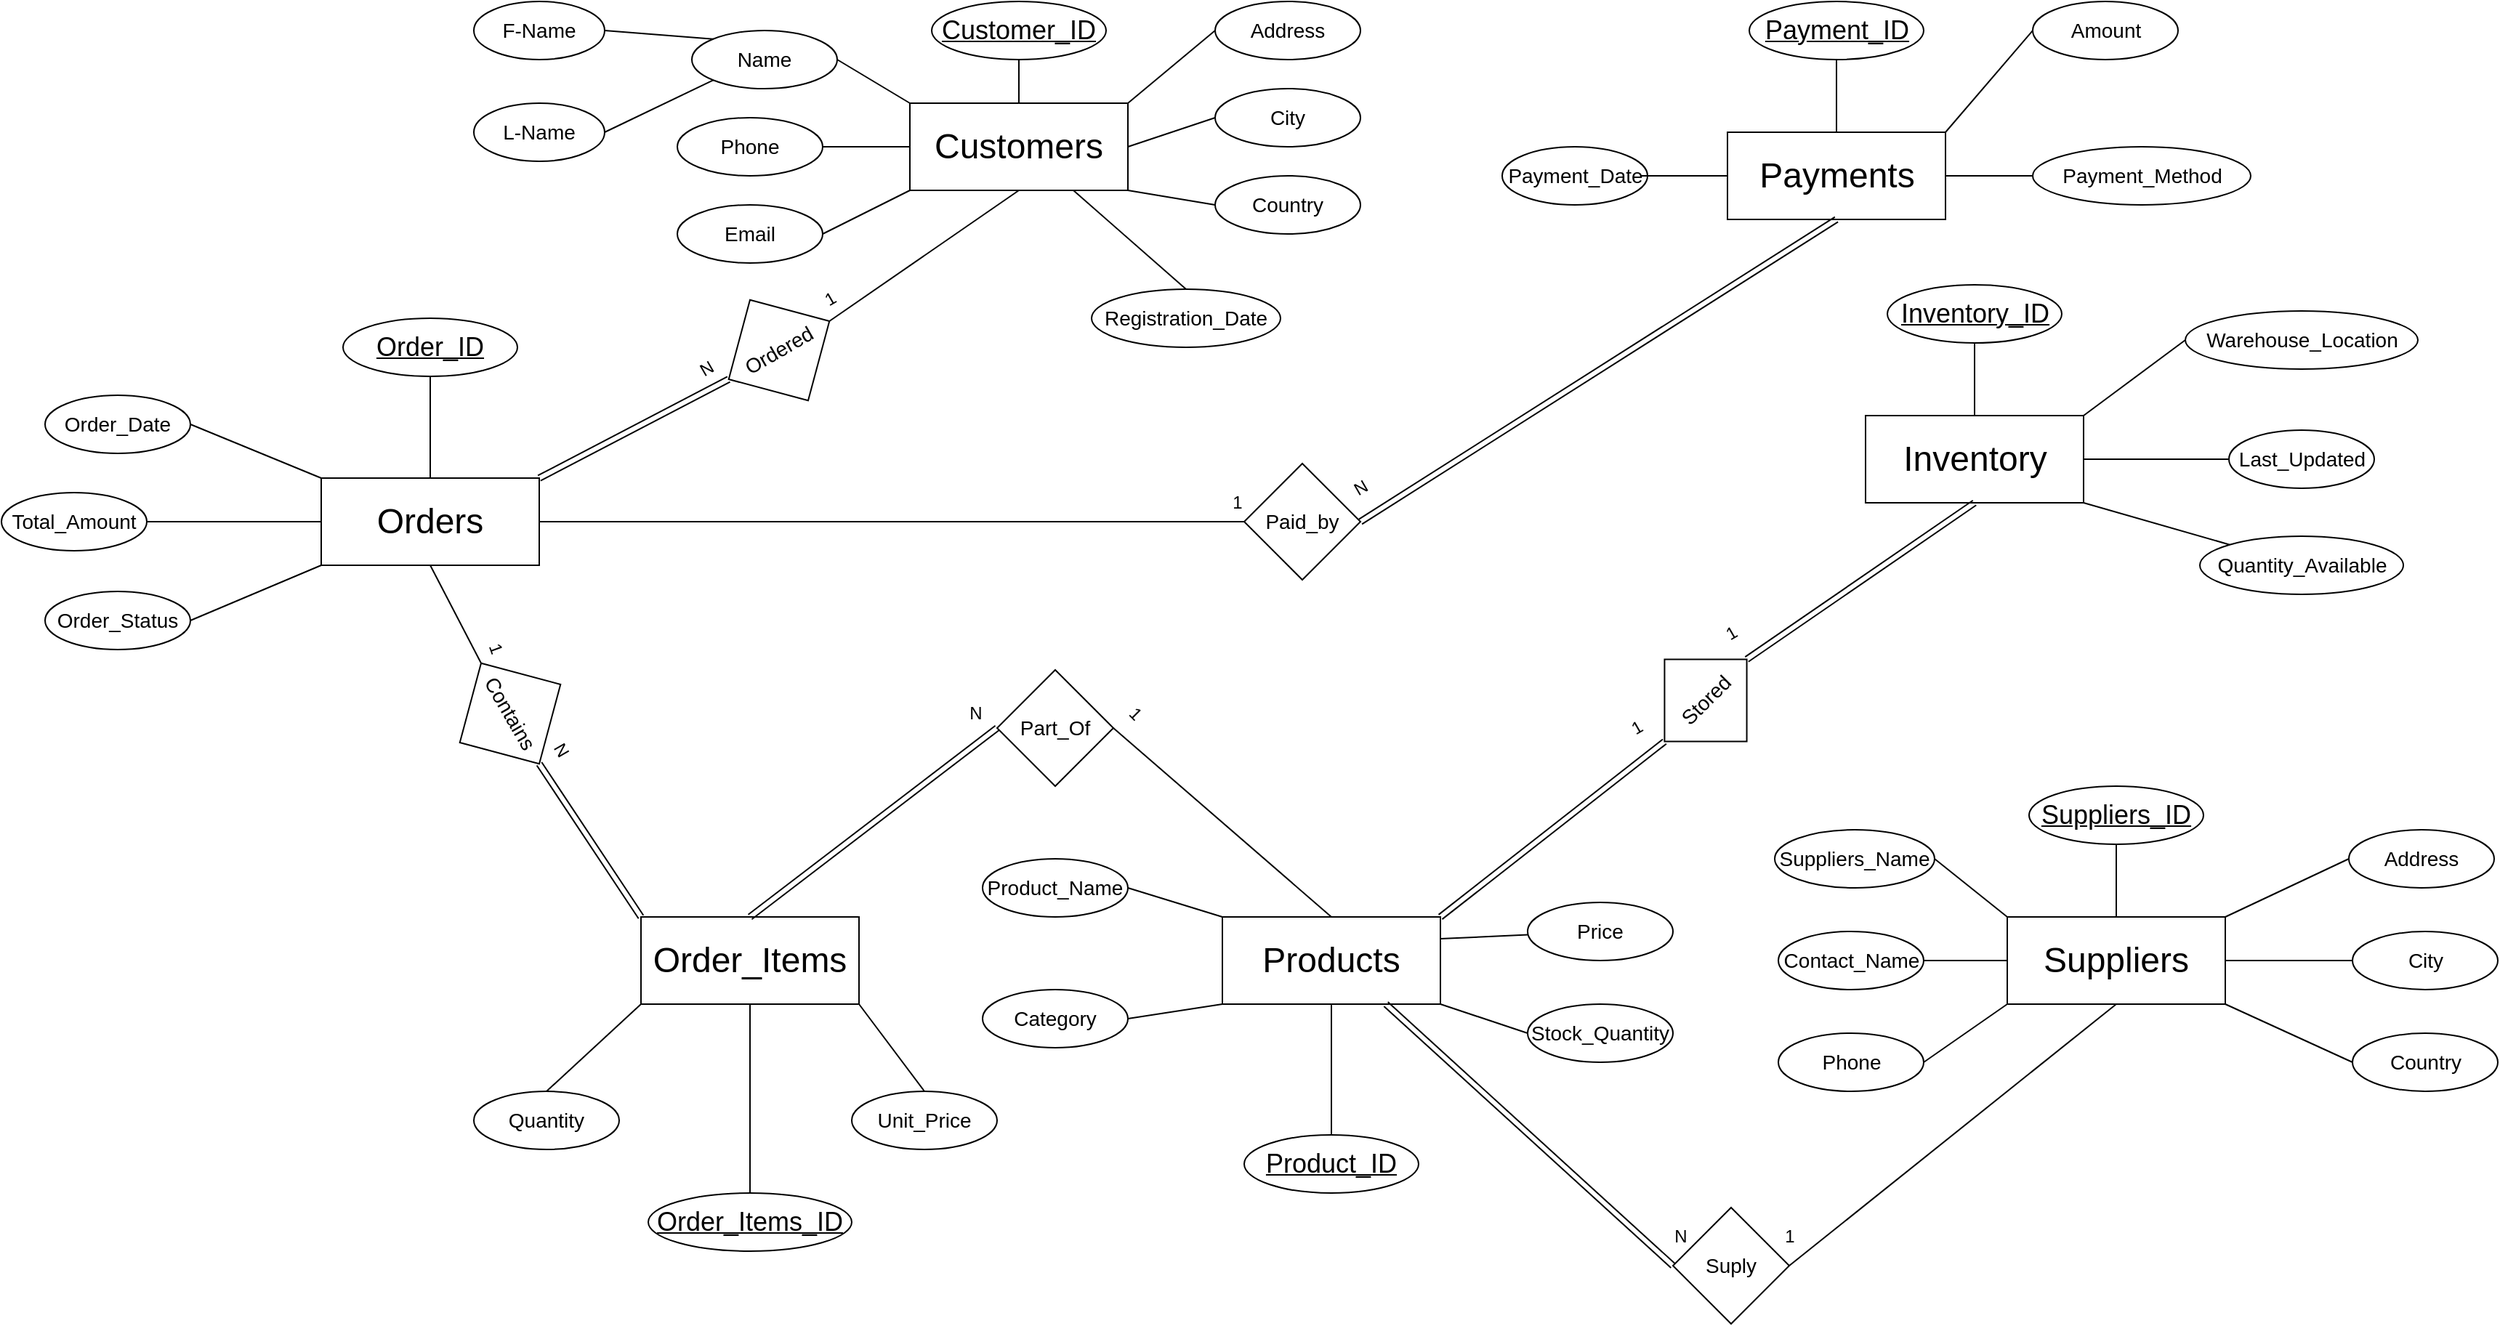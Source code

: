 <mxfile version="28.0.6">
  <diagram name="Page-1" id="j3OtGSIM8J5j5oHWWXC2">
    <mxGraphModel dx="2745" dy="1138" grid="1" gridSize="10" guides="1" tooltips="1" connect="1" arrows="1" fold="1" page="1" pageScale="1" pageWidth="850" pageHeight="1100" math="0" shadow="0">
      <root>
        <mxCell id="0" />
        <mxCell id="1" parent="0" />
        <mxCell id="fcP9if3WN0dxyeJruNeQ-1" value="&lt;font style=&quot;font-size: 24px;&quot;&gt;Customers&lt;/font&gt;" style="rounded=0;whiteSpace=wrap;html=1;" parent="1" vertex="1">
          <mxGeometry x="275" y="130" width="150" height="60" as="geometry" />
        </mxCell>
        <mxCell id="fcP9if3WN0dxyeJruNeQ-2" value="&lt;font style=&quot;font-size: 18px;&quot;&gt;&lt;u&gt;Customer_ID&lt;/u&gt;&lt;/font&gt;" style="ellipse;whiteSpace=wrap;html=1;" parent="1" vertex="1">
          <mxGeometry x="290" y="60" width="120" height="40" as="geometry" />
        </mxCell>
        <mxCell id="fcP9if3WN0dxyeJruNeQ-6" value="&lt;font style=&quot;font-size: 14px;&quot;&gt;Phone&lt;/font&gt;" style="ellipse;whiteSpace=wrap;html=1;" parent="1" vertex="1">
          <mxGeometry x="115" y="140" width="100" height="40" as="geometry" />
        </mxCell>
        <mxCell id="fcP9if3WN0dxyeJruNeQ-7" value="&lt;font style=&quot;font-size: 14px;&quot;&gt;L-Name&lt;/font&gt;" style="ellipse;whiteSpace=wrap;html=1;" parent="1" vertex="1">
          <mxGeometry x="-25" y="130" width="90" height="40" as="geometry" />
        </mxCell>
        <mxCell id="fcP9if3WN0dxyeJruNeQ-9" value="&lt;font style=&quot;font-size: 14px;&quot;&gt;F-Name&lt;/font&gt;" style="ellipse;whiteSpace=wrap;html=1;" parent="1" vertex="1">
          <mxGeometry x="-25" y="60" width="90" height="40" as="geometry" />
        </mxCell>
        <mxCell id="fcP9if3WN0dxyeJruNeQ-10" value="&lt;font style=&quot;font-size: 14px;&quot;&gt;Email&lt;/font&gt;" style="ellipse;whiteSpace=wrap;html=1;" parent="1" vertex="1">
          <mxGeometry x="115" y="200" width="100" height="40" as="geometry" />
        </mxCell>
        <mxCell id="fcP9if3WN0dxyeJruNeQ-11" value="&lt;font style=&quot;font-size: 14px;&quot;&gt;Name&lt;/font&gt;" style="ellipse;whiteSpace=wrap;html=1;" parent="1" vertex="1">
          <mxGeometry x="125" y="80" width="100" height="40" as="geometry" />
        </mxCell>
        <mxCell id="fcP9if3WN0dxyeJruNeQ-12" value="&lt;font style=&quot;font-size: 14px;&quot;&gt;City&lt;/font&gt;" style="ellipse;whiteSpace=wrap;html=1;" parent="1" vertex="1">
          <mxGeometry x="485" y="120" width="100" height="40" as="geometry" />
        </mxCell>
        <mxCell id="fcP9if3WN0dxyeJruNeQ-13" value="&lt;font style=&quot;font-size: 14px;&quot;&gt;Country&lt;/font&gt;" style="ellipse;whiteSpace=wrap;html=1;" parent="1" vertex="1">
          <mxGeometry x="485" y="180" width="100" height="40" as="geometry" />
        </mxCell>
        <mxCell id="fcP9if3WN0dxyeJruNeQ-14" value="&lt;font style=&quot;font-size: 14px;&quot;&gt;Address&lt;/font&gt;" style="ellipse;whiteSpace=wrap;html=1;" parent="1" vertex="1">
          <mxGeometry x="485" y="60" width="100" height="40" as="geometry" />
        </mxCell>
        <mxCell id="fcP9if3WN0dxyeJruNeQ-16" value="&lt;font style=&quot;font-size: 14px;&quot;&gt;Registration_Date&lt;/font&gt;" style="ellipse;whiteSpace=wrap;html=1;" parent="1" vertex="1">
          <mxGeometry x="400" y="258" width="130" height="40" as="geometry" />
        </mxCell>
        <mxCell id="fcP9if3WN0dxyeJruNeQ-28" value="&lt;font style=&quot;font-size: 24px;&quot;&gt;Orders&lt;/font&gt;" style="rounded=0;whiteSpace=wrap;html=1;" parent="1" vertex="1">
          <mxGeometry x="-130" y="388" width="150" height="60" as="geometry" />
        </mxCell>
        <mxCell id="fcP9if3WN0dxyeJruNeQ-29" value="&lt;font style=&quot;font-size: 18px;&quot;&gt;&lt;u&gt;Order_ID&lt;/u&gt;&lt;/font&gt;" style="ellipse;whiteSpace=wrap;html=1;" parent="1" vertex="1">
          <mxGeometry x="-115" y="278" width="120" height="40" as="geometry" />
        </mxCell>
        <mxCell id="fcP9if3WN0dxyeJruNeQ-30" value="&lt;font style=&quot;font-size: 14px;&quot;&gt;Total_Amount&lt;/font&gt;" style="ellipse;whiteSpace=wrap;html=1;" parent="1" vertex="1">
          <mxGeometry x="-350" y="398" width="100" height="40" as="geometry" />
        </mxCell>
        <mxCell id="fcP9if3WN0dxyeJruNeQ-31" value="&lt;font style=&quot;font-size: 14px;&quot;&gt;Order_Status&lt;/font&gt;" style="ellipse;whiteSpace=wrap;html=1;" parent="1" vertex="1">
          <mxGeometry x="-320" y="466" width="100" height="40" as="geometry" />
        </mxCell>
        <mxCell id="fcP9if3WN0dxyeJruNeQ-32" value="&lt;font style=&quot;font-size: 14px;&quot;&gt;Order_Date&lt;/font&gt;" style="ellipse;whiteSpace=wrap;html=1;" parent="1" vertex="1">
          <mxGeometry x="-320" y="331" width="100" height="40" as="geometry" />
        </mxCell>
        <mxCell id="fcP9if3WN0dxyeJruNeQ-38" value="&lt;font style=&quot;font-size: 24px;&quot;&gt;Order_Items&lt;/font&gt;" style="rounded=0;whiteSpace=wrap;html=1;" parent="1" vertex="1">
          <mxGeometry x="90" y="690" width="150" height="60" as="geometry" />
        </mxCell>
        <mxCell id="fcP9if3WN0dxyeJruNeQ-39" value="&lt;font style=&quot;font-size: 18px;&quot;&gt;&lt;u&gt;Order_Items_ID&lt;/u&gt;&lt;/font&gt;" style="ellipse;whiteSpace=wrap;html=1;" parent="1" vertex="1">
          <mxGeometry x="95" y="880" width="140" height="40" as="geometry" />
        </mxCell>
        <mxCell id="fcP9if3WN0dxyeJruNeQ-40" value="&lt;font style=&quot;font-size: 14px;&quot;&gt;Quantity&lt;/font&gt;" style="ellipse;whiteSpace=wrap;html=1;" parent="1" vertex="1">
          <mxGeometry x="-25" y="810" width="100" height="40" as="geometry" />
        </mxCell>
        <mxCell id="fcP9if3WN0dxyeJruNeQ-41" value="&lt;font style=&quot;font-size: 14px;&quot;&gt;Unit_Price&lt;/font&gt;" style="ellipse;whiteSpace=wrap;html=1;" parent="1" vertex="1">
          <mxGeometry x="235" y="810" width="100" height="40" as="geometry" />
        </mxCell>
        <mxCell id="fcP9if3WN0dxyeJruNeQ-48" value="&lt;font style=&quot;font-size: 24px;&quot;&gt;Products&lt;/font&gt;" style="rounded=0;whiteSpace=wrap;html=1;" parent="1" vertex="1">
          <mxGeometry x="490" y="690" width="150" height="60" as="geometry" />
        </mxCell>
        <mxCell id="fcP9if3WN0dxyeJruNeQ-49" value="&lt;font style=&quot;font-size: 18px;&quot;&gt;&lt;u&gt;Product_ID&lt;/u&gt;&lt;/font&gt;" style="ellipse;whiteSpace=wrap;html=1;" parent="1" vertex="1">
          <mxGeometry x="505" y="840" width="120" height="40" as="geometry" />
        </mxCell>
        <mxCell id="fcP9if3WN0dxyeJruNeQ-50" value="&lt;font style=&quot;font-size: 14px;&quot;&gt;Stock_Quantity&lt;/font&gt;" style="ellipse;whiteSpace=wrap;html=1;" parent="1" vertex="1">
          <mxGeometry x="700" y="750" width="100" height="40" as="geometry" />
        </mxCell>
        <mxCell id="fcP9if3WN0dxyeJruNeQ-51" value="&lt;font style=&quot;font-size: 14px;&quot;&gt;Category&lt;/font&gt;" style="ellipse;whiteSpace=wrap;html=1;" parent="1" vertex="1">
          <mxGeometry x="325" y="740" width="100" height="40" as="geometry" />
        </mxCell>
        <mxCell id="fcP9if3WN0dxyeJruNeQ-52" value="&lt;font style=&quot;font-size: 14px;&quot;&gt;Product_Name&lt;/font&gt;" style="ellipse;whiteSpace=wrap;html=1;" parent="1" vertex="1">
          <mxGeometry x="325" y="650" width="100" height="40" as="geometry" />
        </mxCell>
        <mxCell id="fcP9if3WN0dxyeJruNeQ-53" value="&lt;font style=&quot;font-size: 14px;&quot;&gt;Price&lt;/font&gt;" style="ellipse;whiteSpace=wrap;html=1;" parent="1" vertex="1">
          <mxGeometry x="700" y="680" width="100" height="40" as="geometry" />
        </mxCell>
        <mxCell id="fcP9if3WN0dxyeJruNeQ-59" value="&lt;span style=&quot;font-size: 24px;&quot;&gt;Suppliers&lt;/span&gt;" style="rounded=0;whiteSpace=wrap;html=1;" parent="1" vertex="1">
          <mxGeometry x="1030" y="690" width="150" height="60" as="geometry" />
        </mxCell>
        <mxCell id="fcP9if3WN0dxyeJruNeQ-60" value="&lt;font style=&quot;font-size: 18px;&quot;&gt;&lt;u&gt;Suppliers_ID&lt;/u&gt;&lt;/font&gt;" style="ellipse;whiteSpace=wrap;html=1;" parent="1" vertex="1">
          <mxGeometry x="1045" y="600" width="120" height="40" as="geometry" />
        </mxCell>
        <mxCell id="fcP9if3WN0dxyeJruNeQ-61" value="&lt;font style=&quot;font-size: 14px;&quot;&gt;Suppliers_Name&lt;/font&gt;" style="ellipse;whiteSpace=wrap;html=1;" parent="1" vertex="1">
          <mxGeometry x="870" y="630" width="110" height="40" as="geometry" />
        </mxCell>
        <mxCell id="fcP9if3WN0dxyeJruNeQ-62" value="&lt;font style=&quot;font-size: 14px;&quot;&gt;Contact_Name&lt;/font&gt;" style="ellipse;whiteSpace=wrap;html=1;" parent="1" vertex="1">
          <mxGeometry x="872.5" y="700" width="100" height="40" as="geometry" />
        </mxCell>
        <mxCell id="fcP9if3WN0dxyeJruNeQ-65" value="&lt;font style=&quot;font-size: 14px;&quot;&gt;Address&lt;/font&gt;" style="ellipse;whiteSpace=wrap;html=1;" parent="1" vertex="1">
          <mxGeometry x="1265" y="630" width="100" height="40" as="geometry" />
        </mxCell>
        <mxCell id="fcP9if3WN0dxyeJruNeQ-66" value="&lt;font style=&quot;font-size: 14px;&quot;&gt;City&lt;/font&gt;" style="ellipse;whiteSpace=wrap;html=1;" parent="1" vertex="1">
          <mxGeometry x="1267.5" y="700" width="100" height="40" as="geometry" />
        </mxCell>
        <mxCell id="fcP9if3WN0dxyeJruNeQ-67" value="&lt;font style=&quot;font-size: 14px;&quot;&gt;Country&lt;/font&gt;" style="ellipse;whiteSpace=wrap;html=1;" parent="1" vertex="1">
          <mxGeometry x="1267.5" y="770" width="100" height="40" as="geometry" />
        </mxCell>
        <mxCell id="fcP9if3WN0dxyeJruNeQ-73" value="&lt;font style=&quot;font-size: 14px;&quot;&gt;Phone&lt;/font&gt;" style="ellipse;whiteSpace=wrap;html=1;" parent="1" vertex="1">
          <mxGeometry x="872.5" y="770" width="100" height="40" as="geometry" />
        </mxCell>
        <mxCell id="fcP9if3WN0dxyeJruNeQ-82" value="&lt;span style=&quot;font-size: 24px;&quot;&gt;Payments&lt;/span&gt;" style="rounded=0;whiteSpace=wrap;html=1;" parent="1" vertex="1">
          <mxGeometry x="837.5" y="150" width="150" height="60" as="geometry" />
        </mxCell>
        <mxCell id="fcP9if3WN0dxyeJruNeQ-83" value="&lt;span style=&quot;font-size: 24px;&quot;&gt;Inventory&lt;/span&gt;" style="rounded=0;whiteSpace=wrap;html=1;" parent="1" vertex="1">
          <mxGeometry x="932.5" y="345" width="150" height="60" as="geometry" />
        </mxCell>
        <mxCell id="fcP9if3WN0dxyeJruNeQ-96" value="&lt;font style=&quot;font-size: 18px;&quot;&gt;&lt;u&gt;Inventory_ID&lt;/u&gt;&lt;/font&gt;" style="ellipse;whiteSpace=wrap;html=1;" parent="1" vertex="1">
          <mxGeometry x="947.5" y="255" width="120" height="40" as="geometry" />
        </mxCell>
        <mxCell id="fcP9if3WN0dxyeJruNeQ-97" value="&lt;font style=&quot;font-size: 18px;&quot;&gt;&lt;u&gt;Payment_ID&lt;/u&gt;&lt;/font&gt;" style="ellipse;whiteSpace=wrap;html=1;" parent="1" vertex="1">
          <mxGeometry x="852.5" y="60" width="120" height="40" as="geometry" />
        </mxCell>
        <mxCell id="fcP9if3WN0dxyeJruNeQ-98" value="&lt;span style=&quot;font-size: 14px;&quot;&gt;Warehouse_Location&lt;/span&gt;" style="ellipse;whiteSpace=wrap;html=1;" parent="1" vertex="1">
          <mxGeometry x="1152.5" y="273" width="160" height="40" as="geometry" />
        </mxCell>
        <mxCell id="fcP9if3WN0dxyeJruNeQ-99" value="&lt;font style=&quot;font-size: 14px;&quot;&gt;Quantity_Available&lt;/font&gt;" style="ellipse;whiteSpace=wrap;html=1;" parent="1" vertex="1">
          <mxGeometry x="1162.5" y="428" width="140" height="40" as="geometry" />
        </mxCell>
        <mxCell id="fcP9if3WN0dxyeJruNeQ-100" value="&lt;font style=&quot;font-size: 14px;&quot;&gt;Last_Updated&lt;/font&gt;" style="ellipse;whiteSpace=wrap;html=1;" parent="1" vertex="1">
          <mxGeometry x="1182.5" y="355" width="100" height="40" as="geometry" />
        </mxCell>
        <mxCell id="fcP9if3WN0dxyeJruNeQ-106" value="&lt;font style=&quot;font-size: 14px;&quot;&gt;Payment_Method&lt;/font&gt;" style="ellipse;whiteSpace=wrap;html=1;" parent="1" vertex="1">
          <mxGeometry x="1047.5" y="160" width="150" height="40" as="geometry" />
        </mxCell>
        <mxCell id="fcP9if3WN0dxyeJruNeQ-107" value="&lt;font style=&quot;font-size: 14px;&quot;&gt;Amount&lt;/font&gt;" style="ellipse;whiteSpace=wrap;html=1;" parent="1" vertex="1">
          <mxGeometry x="1047.5" y="60" width="100" height="40" as="geometry" />
        </mxCell>
        <mxCell id="fcP9if3WN0dxyeJruNeQ-108" value="&lt;font style=&quot;font-size: 14px;&quot;&gt;Payment_Date&lt;/font&gt;" style="ellipse;whiteSpace=wrap;html=1;" parent="1" vertex="1">
          <mxGeometry x="682.5" y="160" width="100" height="40" as="geometry" />
        </mxCell>
        <mxCell id="fcP9if3WN0dxyeJruNeQ-122" value="&lt;font style=&quot;font-size: 14px;&quot;&gt;Ordered&lt;/font&gt;" style="rhombus;whiteSpace=wrap;html=1;rotation=-30;" parent="1" vertex="1">
          <mxGeometry x="145" y="260" width="80" height="80" as="geometry" />
        </mxCell>
        <mxCell id="fcP9if3WN0dxyeJruNeQ-129" value="1" style="text;html=1;align=center;verticalAlign=middle;resizable=0;points=[];autosize=1;strokeColor=none;fillColor=none;rotation=-30;" parent="1" vertex="1">
          <mxGeometry x="205" y="250" width="30" height="30" as="geometry" />
        </mxCell>
        <mxCell id="fcP9if3WN0dxyeJruNeQ-130" value="N" style="text;html=1;align=center;verticalAlign=middle;resizable=0;points=[];autosize=1;strokeColor=none;fillColor=none;rotation=-30;" parent="1" vertex="1">
          <mxGeometry x="120" y="298" width="30" height="30" as="geometry" />
        </mxCell>
        <mxCell id="fcP9if3WN0dxyeJruNeQ-131" value="&lt;font style=&quot;font-size: 14px;&quot;&gt;Paid_by&lt;/font&gt;" style="rhombus;whiteSpace=wrap;html=1;" parent="1" vertex="1">
          <mxGeometry x="505" y="378" width="80" height="80" as="geometry" />
        </mxCell>
        <mxCell id="fcP9if3WN0dxyeJruNeQ-142" value="&lt;font style=&quot;font-size: 14px;&quot;&gt;Contains&lt;/font&gt;" style="rhombus;whiteSpace=wrap;html=1;rotation=60;" parent="1" vertex="1">
          <mxGeometry x="-40" y="510" width="80" height="80" as="geometry" />
        </mxCell>
        <mxCell id="fcP9if3WN0dxyeJruNeQ-146" value="N" style="text;html=1;align=center;verticalAlign=middle;resizable=0;points=[];autosize=1;strokeColor=none;fillColor=none;rotation=60;" parent="1" vertex="1">
          <mxGeometry x="20" y="560" width="30" height="30" as="geometry" />
        </mxCell>
        <mxCell id="fcP9if3WN0dxyeJruNeQ-148" value="1" style="text;html=1;align=center;verticalAlign=middle;resizable=0;points=[];autosize=1;strokeColor=none;fillColor=none;rotation=70;" parent="1" vertex="1">
          <mxGeometry x="-25" y="490" width="30" height="30" as="geometry" />
        </mxCell>
        <mxCell id="fcP9if3WN0dxyeJruNeQ-149" value="&lt;font style=&quot;font-size: 14px;&quot;&gt;Part_Of&lt;/font&gt;" style="rhombus;whiteSpace=wrap;html=1;" parent="1" vertex="1">
          <mxGeometry x="335" y="520" width="80" height="80" as="geometry" />
        </mxCell>
        <mxCell id="fcP9if3WN0dxyeJruNeQ-174" value="" style="endArrow=none;html=1;rounded=0;curved=1;exitX=0.5;exitY=0;exitDx=0;exitDy=0;entryX=0;entryY=1;entryDx=0;entryDy=0;" parent="1" source="fcP9if3WN0dxyeJruNeQ-40" edge="1" target="fcP9if3WN0dxyeJruNeQ-38">
          <mxGeometry width="50" height="50" relative="1" as="geometry">
            <mxPoint x="80" y="800" as="sourcePoint" />
            <mxPoint x="130" y="750" as="targetPoint" />
          </mxGeometry>
        </mxCell>
        <mxCell id="fcP9if3WN0dxyeJruNeQ-175" value="" style="endArrow=none;html=1;rounded=0;curved=1;exitX=0.5;exitY=0;exitDx=0;exitDy=0;entryX=1;entryY=1;entryDx=0;entryDy=0;" parent="1" source="fcP9if3WN0dxyeJruNeQ-41" target="fcP9if3WN0dxyeJruNeQ-38" edge="1">
          <mxGeometry width="50" height="50" relative="1" as="geometry">
            <mxPoint x="230" y="810" as="sourcePoint" />
            <mxPoint x="240" y="770" as="targetPoint" />
          </mxGeometry>
        </mxCell>
        <mxCell id="fcP9if3WN0dxyeJruNeQ-179" value="" style="shape=link;html=1;rounded=0;curved=1;entryX=0;entryY=0;entryDx=0;entryDy=0;exitX=1;exitY=0.5;exitDx=0;exitDy=0;" parent="1" source="fcP9if3WN0dxyeJruNeQ-142" target="fcP9if3WN0dxyeJruNeQ-38" edge="1">
          <mxGeometry width="100" relative="1" as="geometry">
            <mxPoint x="-150" y="740" as="sourcePoint" />
            <mxPoint x="-50" y="740" as="targetPoint" />
          </mxGeometry>
        </mxCell>
        <mxCell id="fcP9if3WN0dxyeJruNeQ-180" value="" style="endArrow=none;html=1;rounded=0;curved=1;entryX=0.5;entryY=1;entryDx=0;entryDy=0;exitX=0;exitY=0.5;exitDx=0;exitDy=0;" parent="1" target="fcP9if3WN0dxyeJruNeQ-28" edge="1" source="fcP9if3WN0dxyeJruNeQ-142">
          <mxGeometry width="50" height="50" relative="1" as="geometry">
            <mxPoint x="-190" y="700" as="sourcePoint" />
            <mxPoint x="-140" y="650" as="targetPoint" />
          </mxGeometry>
        </mxCell>
        <mxCell id="fcP9if3WN0dxyeJruNeQ-184" value="" style="endArrow=none;html=1;rounded=0;curved=1;entryX=0.5;entryY=0;entryDx=0;entryDy=0;exitX=0.5;exitY=1;exitDx=0;exitDy=0;" parent="1" source="fcP9if3WN0dxyeJruNeQ-38" edge="1" target="fcP9if3WN0dxyeJruNeQ-39">
          <mxGeometry width="50" height="50" relative="1" as="geometry">
            <mxPoint x="170" y="750" as="sourcePoint" />
            <mxPoint x="170" y="640" as="targetPoint" />
          </mxGeometry>
        </mxCell>
        <mxCell id="fcP9if3WN0dxyeJruNeQ-185" value="" style="endArrow=none;html=1;rounded=0;curved=1;entryX=1;entryY=0.25;entryDx=0;entryDy=0;" parent="1" source="fcP9if3WN0dxyeJruNeQ-53" target="fcP9if3WN0dxyeJruNeQ-48" edge="1">
          <mxGeometry width="50" height="50" relative="1" as="geometry">
            <mxPoint x="629.289" y="750" as="sourcePoint" />
            <mxPoint x="660" y="700" as="targetPoint" />
          </mxGeometry>
        </mxCell>
        <mxCell id="fcP9if3WN0dxyeJruNeQ-186" value="" style="endArrow=none;html=1;rounded=0;curved=1;exitX=1;exitY=0.5;exitDx=0;exitDy=0;entryX=0;entryY=1;entryDx=0;entryDy=0;" parent="1" source="fcP9if3WN0dxyeJruNeQ-51" edge="1" target="fcP9if3WN0dxyeJruNeQ-48">
          <mxGeometry width="50" height="50" relative="1" as="geometry">
            <mxPoint x="440" y="790" as="sourcePoint" />
            <mxPoint x="490" y="740" as="targetPoint" />
          </mxGeometry>
        </mxCell>
        <mxCell id="fcP9if3WN0dxyeJruNeQ-187" value="" style="endArrow=none;html=1;rounded=0;curved=1;exitX=1;exitY=0.5;exitDx=0;exitDy=0;entryX=0;entryY=0;entryDx=0;entryDy=0;" parent="1" source="fcP9if3WN0dxyeJruNeQ-52" edge="1" target="fcP9if3WN0dxyeJruNeQ-48">
          <mxGeometry width="50" height="50" relative="1" as="geometry">
            <mxPoint x="440" y="750" as="sourcePoint" />
            <mxPoint x="490" y="700" as="targetPoint" />
          </mxGeometry>
        </mxCell>
        <mxCell id="fcP9if3WN0dxyeJruNeQ-188" value="" style="endArrow=none;html=1;rounded=0;curved=1;exitX=1;exitY=1;exitDx=0;exitDy=0;" parent="1" source="fcP9if3WN0dxyeJruNeQ-48" edge="1">
          <mxGeometry width="50" height="50" relative="1" as="geometry">
            <mxPoint x="650" y="820" as="sourcePoint" />
            <mxPoint x="700" y="770" as="targetPoint" />
          </mxGeometry>
        </mxCell>
        <mxCell id="fcP9if3WN0dxyeJruNeQ-189" value="" style="endArrow=none;html=1;rounded=0;curved=1;entryX=0.5;entryY=0;entryDx=0;entryDy=0;exitX=0.5;exitY=1;exitDx=0;exitDy=0;" parent="1" source="fcP9if3WN0dxyeJruNeQ-48" target="fcP9if3WN0dxyeJruNeQ-49" edge="1">
          <mxGeometry width="50" height="50" relative="1" as="geometry">
            <mxPoint x="570" y="760" as="sourcePoint" />
            <mxPoint x="565" y="660" as="targetPoint" />
          </mxGeometry>
        </mxCell>
        <mxCell id="fcP9if3WN0dxyeJruNeQ-193" value="" style="endArrow=none;html=1;rounded=0;curved=1;exitX=0.5;exitY=0;exitDx=0;exitDy=0;entryX=0.5;entryY=1;entryDx=0;entryDy=0;" parent="1" source="fcP9if3WN0dxyeJruNeQ-28" edge="1" target="fcP9if3WN0dxyeJruNeQ-29">
          <mxGeometry width="50" height="50" relative="1" as="geometry">
            <mxPoint x="-100" y="368" as="sourcePoint" />
            <mxPoint x="-50" y="318" as="targetPoint" />
          </mxGeometry>
        </mxCell>
        <mxCell id="fcP9if3WN0dxyeJruNeQ-194" value="" style="endArrow=none;html=1;rounded=0;curved=1;exitX=1;exitY=0.5;exitDx=0;exitDy=0;entryX=0;entryY=0.5;entryDx=0;entryDy=0;" parent="1" source="fcP9if3WN0dxyeJruNeQ-30" edge="1" target="fcP9if3WN0dxyeJruNeQ-28">
          <mxGeometry width="50" height="50" relative="1" as="geometry">
            <mxPoint x="-70" y="498" as="sourcePoint" />
            <mxPoint x="-40" y="478" as="targetPoint" />
          </mxGeometry>
        </mxCell>
        <mxCell id="fcP9if3WN0dxyeJruNeQ-195" value="" style="shape=link;html=1;rounded=0;curved=1;exitX=1;exitY=0;exitDx=0;exitDy=0;entryX=0;entryY=0.5;entryDx=0;entryDy=0;" parent="1" source="fcP9if3WN0dxyeJruNeQ-28" target="fcP9if3WN0dxyeJruNeQ-122" edge="1">
          <mxGeometry width="100" relative="1" as="geometry">
            <mxPoint x="-10" y="390" as="sourcePoint" />
            <mxPoint x="94" y="330" as="targetPoint" />
          </mxGeometry>
        </mxCell>
        <mxCell id="fcP9if3WN0dxyeJruNeQ-196" value="" style="endArrow=none;html=1;rounded=0;curved=1;entryX=0.5;entryY=1;entryDx=0;entryDy=0;exitX=1;exitY=0.5;exitDx=0;exitDy=0;" parent="1" target="fcP9if3WN0dxyeJruNeQ-1" edge="1" source="fcP9if3WN0dxyeJruNeQ-122">
          <mxGeometry width="50" height="50" relative="1" as="geometry">
            <mxPoint x="230" y="380" as="sourcePoint" />
            <mxPoint x="410" y="200" as="targetPoint" />
          </mxGeometry>
        </mxCell>
        <mxCell id="fcP9if3WN0dxyeJruNeQ-197" value="" style="endArrow=none;html=1;rounded=0;curved=1;exitX=1;exitY=0.5;exitDx=0;exitDy=0;entryX=0;entryY=1;entryDx=0;entryDy=0;" parent="1" source="fcP9if3WN0dxyeJruNeQ-10" edge="1" target="fcP9if3WN0dxyeJruNeQ-1">
          <mxGeometry width="50" height="50" relative="1" as="geometry">
            <mxPoint x="235" y="210" as="sourcePoint" />
            <mxPoint x="275" y="190" as="targetPoint" />
          </mxGeometry>
        </mxCell>
        <mxCell id="fcP9if3WN0dxyeJruNeQ-198" value="" style="endArrow=none;html=1;rounded=0;curved=1;exitX=1;exitY=0.5;exitDx=0;exitDy=0;" parent="1" source="fcP9if3WN0dxyeJruNeQ-6" edge="1">
          <mxGeometry width="50" height="50" relative="1" as="geometry">
            <mxPoint x="225" y="210" as="sourcePoint" />
            <mxPoint x="275" y="160" as="targetPoint" />
          </mxGeometry>
        </mxCell>
        <mxCell id="fcP9if3WN0dxyeJruNeQ-199" value="" style="endArrow=none;html=1;rounded=0;curved=1;exitX=1;exitY=0.5;exitDx=0;exitDy=0;entryX=0;entryY=0;entryDx=0;entryDy=0;" parent="1" source="fcP9if3WN0dxyeJruNeQ-11" edge="1" target="fcP9if3WN0dxyeJruNeQ-1">
          <mxGeometry width="50" height="50" relative="1" as="geometry">
            <mxPoint x="225" y="190" as="sourcePoint" />
            <mxPoint x="275" y="140" as="targetPoint" />
          </mxGeometry>
        </mxCell>
        <mxCell id="fcP9if3WN0dxyeJruNeQ-200" value="" style="endArrow=none;html=1;rounded=0;curved=1;exitX=1;exitY=0.5;exitDx=0;exitDy=0;entryX=0;entryY=1;entryDx=0;entryDy=0;" parent="1" source="fcP9if3WN0dxyeJruNeQ-7" edge="1" target="fcP9if3WN0dxyeJruNeQ-11">
          <mxGeometry width="50" height="50" relative="1" as="geometry">
            <mxPoint x="75" y="170" as="sourcePoint" />
            <mxPoint x="125" y="120" as="targetPoint" />
          </mxGeometry>
        </mxCell>
        <mxCell id="fcP9if3WN0dxyeJruNeQ-201" value="" style="endArrow=none;html=1;rounded=0;curved=1;exitX=1;exitY=0.5;exitDx=0;exitDy=0;entryX=0;entryY=0;entryDx=0;entryDy=0;" parent="1" source="fcP9if3WN0dxyeJruNeQ-9" edge="1" target="fcP9if3WN0dxyeJruNeQ-11">
          <mxGeometry width="50" height="50" relative="1" as="geometry">
            <mxPoint x="75" y="160" as="sourcePoint" />
            <mxPoint x="125" y="110" as="targetPoint" />
          </mxGeometry>
        </mxCell>
        <mxCell id="fcP9if3WN0dxyeJruNeQ-203" value="" style="endArrow=none;html=1;rounded=0;curved=1;exitX=0.5;exitY=0;exitDx=0;exitDy=0;entryX=0.5;entryY=1;entryDx=0;entryDy=0;" parent="1" source="fcP9if3WN0dxyeJruNeQ-1" target="fcP9if3WN0dxyeJruNeQ-2" edge="1">
          <mxGeometry width="50" height="50" relative="1" as="geometry">
            <mxPoint x="315" y="150" as="sourcePoint" />
            <mxPoint x="365" y="100" as="targetPoint" />
          </mxGeometry>
        </mxCell>
        <mxCell id="fcP9if3WN0dxyeJruNeQ-204" value="" style="endArrow=none;html=1;rounded=0;curved=1;exitX=1;exitY=0;exitDx=0;exitDy=0;entryX=0;entryY=0.5;entryDx=0;entryDy=0;" parent="1" source="fcP9if3WN0dxyeJruNeQ-1" edge="1" target="fcP9if3WN0dxyeJruNeQ-14">
          <mxGeometry width="50" height="50" relative="1" as="geometry">
            <mxPoint x="425" y="160" as="sourcePoint" />
            <mxPoint x="475" y="110" as="targetPoint" />
          </mxGeometry>
        </mxCell>
        <mxCell id="fcP9if3WN0dxyeJruNeQ-205" value="" style="endArrow=none;html=1;rounded=0;curved=1;exitX=1;exitY=0.5;exitDx=0;exitDy=0;entryX=0;entryY=0.5;entryDx=0;entryDy=0;" parent="1" source="fcP9if3WN0dxyeJruNeQ-1" edge="1" target="fcP9if3WN0dxyeJruNeQ-12">
          <mxGeometry width="50" height="50" relative="1" as="geometry">
            <mxPoint x="435" y="220" as="sourcePoint" />
            <mxPoint x="485" y="170" as="targetPoint" />
          </mxGeometry>
        </mxCell>
        <mxCell id="fcP9if3WN0dxyeJruNeQ-206" value="" style="endArrow=none;html=1;rounded=0;curved=1;exitX=1;exitY=1;exitDx=0;exitDy=0;entryX=0;entryY=0.5;entryDx=0;entryDy=0;" parent="1" source="fcP9if3WN0dxyeJruNeQ-1" edge="1" target="fcP9if3WN0dxyeJruNeQ-13">
          <mxGeometry width="50" height="50" relative="1" as="geometry">
            <mxPoint x="445" y="280" as="sourcePoint" />
            <mxPoint x="495" y="230" as="targetPoint" />
          </mxGeometry>
        </mxCell>
        <mxCell id="fcP9if3WN0dxyeJruNeQ-207" value="" style="endArrow=none;html=1;rounded=0;curved=1;entryX=0.75;entryY=1;entryDx=0;entryDy=0;exitX=0.5;exitY=0;exitDx=0;exitDy=0;" parent="1" target="fcP9if3WN0dxyeJruNeQ-1" edge="1" source="fcP9if3WN0dxyeJruNeQ-16">
          <mxGeometry width="50" height="50" relative="1" as="geometry">
            <mxPoint x="480" y="250" as="sourcePoint" />
            <mxPoint x="530" y="200" as="targetPoint" />
          </mxGeometry>
        </mxCell>
        <mxCell id="fcP9if3WN0dxyeJruNeQ-210" value="" style="endArrow=none;html=1;rounded=0;curved=1;entryX=0;entryY=0.5;entryDx=0;entryDy=0;" parent="1" source="fcP9if3WN0dxyeJruNeQ-82" edge="1" target="fcP9if3WN0dxyeJruNeQ-106">
          <mxGeometry width="50" height="50" relative="1" as="geometry">
            <mxPoint x="987.5" y="230" as="sourcePoint" />
            <mxPoint x="1058.211" y="180" as="targetPoint" />
          </mxGeometry>
        </mxCell>
        <mxCell id="fcP9if3WN0dxyeJruNeQ-211" value="" style="endArrow=none;html=1;rounded=0;curved=1;exitX=0;exitY=0.5;exitDx=0;exitDy=0;entryX=1;entryY=0;entryDx=0;entryDy=0;" parent="1" source="fcP9if3WN0dxyeJruNeQ-107" edge="1" target="fcP9if3WN0dxyeJruNeQ-82">
          <mxGeometry width="50" height="50" relative="1" as="geometry">
            <mxPoint x="997.5" y="255" as="sourcePoint" />
            <mxPoint x="987.5" y="205" as="targetPoint" />
          </mxGeometry>
        </mxCell>
        <mxCell id="fcP9if3WN0dxyeJruNeQ-212" value="" style="endArrow=none;html=1;rounded=0;curved=1;exitX=0.5;exitY=0;exitDx=0;exitDy=0;entryX=0.5;entryY=1;entryDx=0;entryDy=0;" parent="1" source="fcP9if3WN0dxyeJruNeQ-82" edge="1" target="fcP9if3WN0dxyeJruNeQ-97">
          <mxGeometry width="50" height="50" relative="1" as="geometry">
            <mxPoint x="857.5" y="150" as="sourcePoint" />
            <mxPoint x="907.5" y="100" as="targetPoint" />
          </mxGeometry>
        </mxCell>
        <mxCell id="fcP9if3WN0dxyeJruNeQ-213" value="" style="endArrow=none;html=1;rounded=0;curved=1;" parent="1" source="fcP9if3WN0dxyeJruNeQ-82" edge="1">
          <mxGeometry width="50" height="50" relative="1" as="geometry">
            <mxPoint x="766.789" y="230" as="sourcePoint" />
            <mxPoint x="777.5" y="180" as="targetPoint" />
          </mxGeometry>
        </mxCell>
        <mxCell id="fcP9if3WN0dxyeJruNeQ-214" value="" style="endArrow=none;html=1;rounded=0;curved=1;entryX=0;entryY=0.5;entryDx=0;entryDy=0;exitX=1;exitY=0;exitDx=0;exitDy=0;" parent="1" target="fcP9if3WN0dxyeJruNeQ-98" edge="1" source="fcP9if3WN0dxyeJruNeQ-83">
          <mxGeometry width="50" height="50" relative="1" as="geometry">
            <mxPoint x="1172.5" y="375" as="sourcePoint" />
            <mxPoint x="1222.5" y="325" as="targetPoint" />
          </mxGeometry>
        </mxCell>
        <mxCell id="fcP9if3WN0dxyeJruNeQ-215" value="" style="endArrow=none;html=1;rounded=0;curved=1;exitX=0;exitY=0.5;exitDx=0;exitDy=0;entryX=1;entryY=0.5;entryDx=0;entryDy=0;" parent="1" source="fcP9if3WN0dxyeJruNeQ-100" edge="1" target="fcP9if3WN0dxyeJruNeQ-83">
          <mxGeometry width="50" height="50" relative="1" as="geometry">
            <mxPoint x="1062.5" y="455" as="sourcePoint" />
            <mxPoint x="1112.5" y="405" as="targetPoint" />
          </mxGeometry>
        </mxCell>
        <mxCell id="fcP9if3WN0dxyeJruNeQ-216" value="" style="endArrow=none;html=1;rounded=0;curved=1;entryX=1;entryY=1;entryDx=0;entryDy=0;" parent="1" source="fcP9if3WN0dxyeJruNeQ-99" target="fcP9if3WN0dxyeJruNeQ-83" edge="1">
          <mxGeometry width="50" height="50" relative="1" as="geometry">
            <mxPoint x="1181.789" y="505" as="sourcePoint" />
            <mxPoint x="1181.789" y="455" as="targetPoint" />
          </mxGeometry>
        </mxCell>
        <mxCell id="fcP9if3WN0dxyeJruNeQ-217" value="" style="endArrow=none;html=1;rounded=0;curved=1;exitX=0.5;exitY=0;exitDx=0;exitDy=0;entryX=0.5;entryY=1;entryDx=0;entryDy=0;" parent="1" source="fcP9if3WN0dxyeJruNeQ-83" edge="1" target="fcP9if3WN0dxyeJruNeQ-96">
          <mxGeometry width="50" height="50" relative="1" as="geometry">
            <mxPoint x="1062.5" y="345" as="sourcePoint" />
            <mxPoint x="1112.5" y="295" as="targetPoint" />
          </mxGeometry>
        </mxCell>
        <mxCell id="fcP9if3WN0dxyeJruNeQ-218" value="" style="endArrow=none;html=1;rounded=0;curved=1;exitX=0.5;exitY=0;exitDx=0;exitDy=0;entryX=0.5;entryY=1;entryDx=0;entryDy=0;" parent="1" source="fcP9if3WN0dxyeJruNeQ-59" edge="1" target="fcP9if3WN0dxyeJruNeQ-60">
          <mxGeometry width="50" height="50" relative="1" as="geometry">
            <mxPoint x="1060" y="690" as="sourcePoint" />
            <mxPoint x="1110" y="640" as="targetPoint" />
          </mxGeometry>
        </mxCell>
        <mxCell id="fcP9if3WN0dxyeJruNeQ-219" value="" style="endArrow=none;html=1;rounded=0;curved=1;entryX=0;entryY=0.5;entryDx=0;entryDy=0;exitX=1;exitY=0;exitDx=0;exitDy=0;" parent="1" target="fcP9if3WN0dxyeJruNeQ-65" edge="1" source="fcP9if3WN0dxyeJruNeQ-59">
          <mxGeometry width="50" height="50" relative="1" as="geometry">
            <mxPoint x="1180" y="710" as="sourcePoint" />
            <mxPoint x="1230" y="660" as="targetPoint" />
          </mxGeometry>
        </mxCell>
        <mxCell id="fcP9if3WN0dxyeJruNeQ-220" value="" style="endArrow=none;html=1;rounded=0;curved=1;entryX=0;entryY=0.5;entryDx=0;entryDy=0;" parent="1" source="fcP9if3WN0dxyeJruNeQ-59" edge="1" target="fcP9if3WN0dxyeJruNeQ-66">
          <mxGeometry width="50" height="50" relative="1" as="geometry">
            <mxPoint x="1190" y="730" as="sourcePoint" />
            <mxPoint x="1270" y="740" as="targetPoint" />
          </mxGeometry>
        </mxCell>
        <mxCell id="fcP9if3WN0dxyeJruNeQ-222" value="" style="endArrow=none;html=1;rounded=0;curved=1;exitX=0;exitY=0.5;exitDx=0;exitDy=0;" parent="1" source="fcP9if3WN0dxyeJruNeQ-67" edge="1">
          <mxGeometry width="50" height="50" relative="1" as="geometry">
            <mxPoint x="1130" y="800" as="sourcePoint" />
            <mxPoint x="1180" y="750" as="targetPoint" />
          </mxGeometry>
        </mxCell>
        <mxCell id="fcP9if3WN0dxyeJruNeQ-223" value="" style="endArrow=none;html=1;rounded=0;curved=1;exitX=1;exitY=0.5;exitDx=0;exitDy=0;entryX=0;entryY=0;entryDx=0;entryDy=0;" parent="1" source="fcP9if3WN0dxyeJruNeQ-61" edge="1" target="fcP9if3WN0dxyeJruNeQ-59">
          <mxGeometry width="50" height="50" relative="1" as="geometry">
            <mxPoint x="980" y="750" as="sourcePoint" />
            <mxPoint x="1030" y="700" as="targetPoint" />
          </mxGeometry>
        </mxCell>
        <mxCell id="fcP9if3WN0dxyeJruNeQ-224" value="" style="endArrow=none;html=1;rounded=0;curved=1;exitX=1;exitY=0.5;exitDx=0;exitDy=0;" parent="1" source="fcP9if3WN0dxyeJruNeQ-73" edge="1">
          <mxGeometry width="50" height="50" relative="1" as="geometry">
            <mxPoint x="980" y="800" as="sourcePoint" />
            <mxPoint x="1030" y="750" as="targetPoint" />
          </mxGeometry>
        </mxCell>
        <mxCell id="fcP9if3WN0dxyeJruNeQ-225" value="" style="endArrow=none;html=1;rounded=0;curved=1;exitX=1;exitY=0.5;exitDx=0;exitDy=0;" parent="1" source="fcP9if3WN0dxyeJruNeQ-62" edge="1">
          <mxGeometry width="50" height="50" relative="1" as="geometry">
            <mxPoint x="980" y="770" as="sourcePoint" />
            <mxPoint x="1030" y="720" as="targetPoint" />
          </mxGeometry>
        </mxCell>
        <mxCell id="fcP9if3WN0dxyeJruNeQ-226" value="&lt;font style=&quot;font-size: 14px;&quot;&gt;Stored&lt;/font&gt;" style="rhombus;whiteSpace=wrap;html=1;rotation=-45;" parent="1" vertex="1">
          <mxGeometry x="782.5" y="501" width="80" height="80" as="geometry" />
        </mxCell>
        <mxCell id="fcP9if3WN0dxyeJruNeQ-227" value="" style="shape=link;html=1;rounded=0;curved=1;entryX=0.5;entryY=1;entryDx=0;entryDy=0;exitX=1;exitY=0.5;exitDx=0;exitDy=0;" parent="1" target="fcP9if3WN0dxyeJruNeQ-83" edge="1" source="fcP9if3WN0dxyeJruNeQ-226">
          <mxGeometry width="100" relative="1" as="geometry">
            <mxPoint x="1000" y="480" as="sourcePoint" />
            <mxPoint x="1100" y="480" as="targetPoint" />
          </mxGeometry>
        </mxCell>
        <mxCell id="fcP9if3WN0dxyeJruNeQ-228" value="" style="shape=link;html=1;rounded=0;curved=1;exitX=1;exitY=0;exitDx=0;exitDy=0;entryX=0;entryY=0.5;entryDx=0;entryDy=0;" parent="1" source="fcP9if3WN0dxyeJruNeQ-48" edge="1" target="fcP9if3WN0dxyeJruNeQ-226">
          <mxGeometry width="100" relative="1" as="geometry">
            <mxPoint x="820" y="480" as="sourcePoint" />
            <mxPoint x="920" y="490" as="targetPoint" />
          </mxGeometry>
        </mxCell>
        <mxCell id="fcP9if3WN0dxyeJruNeQ-229" value="1" style="text;html=1;align=center;verticalAlign=middle;resizable=0;points=[];autosize=1;strokeColor=none;fillColor=none;rotation=-30;" parent="1" vertex="1">
          <mxGeometry x="825" y="480" width="30" height="30" as="geometry" />
        </mxCell>
        <mxCell id="fcP9if3WN0dxyeJruNeQ-230" value="1" style="text;html=1;align=center;verticalAlign=middle;resizable=0;points=[];autosize=1;strokeColor=none;fillColor=none;rotation=-30;" parent="1" vertex="1">
          <mxGeometry x="760" y="545" width="30" height="30" as="geometry" />
        </mxCell>
        <mxCell id="fcP9if3WN0dxyeJruNeQ-234" value="" style="shape=link;html=1;rounded=0;curved=1;exitX=0.5;exitY=0;exitDx=0;exitDy=0;entryX=0;entryY=0.5;entryDx=0;entryDy=0;" parent="1" source="fcP9if3WN0dxyeJruNeQ-38" edge="1" target="fcP9if3WN0dxyeJruNeQ-149">
          <mxGeometry width="100" relative="1" as="geometry">
            <mxPoint x="220" y="1030" as="sourcePoint" />
            <mxPoint x="320" y="1030" as="targetPoint" />
          </mxGeometry>
        </mxCell>
        <mxCell id="fcP9if3WN0dxyeJruNeQ-235" value="" style="endArrow=none;html=1;rounded=0;curved=1;entryX=0.5;entryY=0;entryDx=0;entryDy=0;exitX=1;exitY=0.5;exitDx=0;exitDy=0;" parent="1" target="fcP9if3WN0dxyeJruNeQ-48" edge="1" source="fcP9if3WN0dxyeJruNeQ-149">
          <mxGeometry width="50" height="50" relative="1" as="geometry">
            <mxPoint x="400" y="1030" as="sourcePoint" />
            <mxPoint x="450" y="980" as="targetPoint" />
          </mxGeometry>
        </mxCell>
        <mxCell id="fcP9if3WN0dxyeJruNeQ-236" value="N" style="text;html=1;align=center;verticalAlign=middle;resizable=0;points=[];autosize=1;strokeColor=none;fillColor=none;" parent="1" vertex="1">
          <mxGeometry x="305" y="535" width="30" height="30" as="geometry" />
        </mxCell>
        <mxCell id="fcP9if3WN0dxyeJruNeQ-237" value="1" style="text;html=1;align=center;verticalAlign=middle;resizable=0;points=[];autosize=1;strokeColor=none;fillColor=none;rotation=45;" parent="1" vertex="1">
          <mxGeometry x="415" y="535" width="30" height="30" as="geometry" />
        </mxCell>
        <mxCell id="fcP9if3WN0dxyeJruNeQ-238" value="&lt;font style=&quot;font-size: 14px;&quot;&gt;Suply&lt;/font&gt;" style="rhombus;whiteSpace=wrap;html=1;" parent="1" vertex="1">
          <mxGeometry x="800" y="890" width="80" height="80" as="geometry" />
        </mxCell>
        <mxCell id="fcP9if3WN0dxyeJruNeQ-239" value="" style="endArrow=none;html=1;rounded=0;curved=1;entryX=0.5;entryY=1;entryDx=0;entryDy=0;exitX=1;exitY=0.5;exitDx=0;exitDy=0;" parent="1" target="fcP9if3WN0dxyeJruNeQ-59" edge="1" source="fcP9if3WN0dxyeJruNeQ-238">
          <mxGeometry width="50" height="50" relative="1" as="geometry">
            <mxPoint x="880" y="1030" as="sourcePoint" />
            <mxPoint x="930" y="980" as="targetPoint" />
          </mxGeometry>
        </mxCell>
        <mxCell id="fcP9if3WN0dxyeJruNeQ-241" value="" style="shape=link;html=1;rounded=0;curved=1;exitX=0.75;exitY=1;exitDx=0;exitDy=0;entryX=0;entryY=0.5;entryDx=0;entryDy=0;" parent="1" source="fcP9if3WN0dxyeJruNeQ-48" edge="1" target="fcP9if3WN0dxyeJruNeQ-238">
          <mxGeometry width="100" relative="1" as="geometry">
            <mxPoint x="700" y="1030" as="sourcePoint" />
            <mxPoint x="800" y="1030" as="targetPoint" />
          </mxGeometry>
        </mxCell>
        <mxCell id="fcP9if3WN0dxyeJruNeQ-242" value="1" style="text;html=1;align=center;verticalAlign=middle;resizable=0;points=[];autosize=1;strokeColor=none;fillColor=none;" parent="1" vertex="1">
          <mxGeometry x="865" y="895" width="30" height="30" as="geometry" />
        </mxCell>
        <mxCell id="fcP9if3WN0dxyeJruNeQ-243" value="N" style="text;html=1;align=center;verticalAlign=middle;resizable=0;points=[];autosize=1;strokeColor=none;fillColor=none;" parent="1" vertex="1">
          <mxGeometry x="790" y="895" width="30" height="30" as="geometry" />
        </mxCell>
        <mxCell id="fcP9if3WN0dxyeJruNeQ-244" value="" style="shape=link;html=1;rounded=0;curved=1;entryX=0.5;entryY=1;entryDx=0;entryDy=0;exitX=1;exitY=0.5;exitDx=0;exitDy=0;" parent="1" source="fcP9if3WN0dxyeJruNeQ-131" target="fcP9if3WN0dxyeJruNeQ-82" edge="1">
          <mxGeometry width="100" relative="1" as="geometry">
            <mxPoint x="890" y="370" as="sourcePoint" />
            <mxPoint x="990" y="370" as="targetPoint" />
          </mxGeometry>
        </mxCell>
        <mxCell id="td_bcQvc1OPMxvnjryIi-1" value="N" style="text;html=1;align=center;verticalAlign=middle;resizable=0;points=[];autosize=1;strokeColor=none;fillColor=none;rotation=-30;" parent="1" vertex="1">
          <mxGeometry x="570" y="380" width="30" height="30" as="geometry" />
        </mxCell>
        <mxCell id="td_bcQvc1OPMxvnjryIi-2" value="1" style="text;html=1;align=center;verticalAlign=middle;resizable=0;points=[];autosize=1;strokeColor=none;fillColor=none;" parent="1" vertex="1">
          <mxGeometry x="485" y="390" width="30" height="30" as="geometry" />
        </mxCell>
        <mxCell id="td_bcQvc1OPMxvnjryIi-3" value="" style="endArrow=none;html=1;rounded=0;entryX=0;entryY=0.5;entryDx=0;entryDy=0;exitX=1;exitY=0.5;exitDx=0;exitDy=0;" parent="1" target="fcP9if3WN0dxyeJruNeQ-131" edge="1" source="fcP9if3WN0dxyeJruNeQ-28">
          <mxGeometry width="50" height="50" relative="1" as="geometry">
            <mxPoint x="30" y="420" as="sourcePoint" />
            <mxPoint x="40" y="390" as="targetPoint" />
          </mxGeometry>
        </mxCell>
        <mxCell id="td_bcQvc1OPMxvnjryIi-4" value="" style="endArrow=none;html=1;rounded=0;exitX=1;exitY=0.5;exitDx=0;exitDy=0;entryX=0;entryY=0;entryDx=0;entryDy=0;" parent="1" source="fcP9if3WN0dxyeJruNeQ-32" edge="1" target="fcP9if3WN0dxyeJruNeQ-28">
          <mxGeometry width="50" height="50" relative="1" as="geometry">
            <mxPoint x="-180" y="458" as="sourcePoint" />
            <mxPoint x="-130" y="408" as="targetPoint" />
          </mxGeometry>
        </mxCell>
        <mxCell id="td_bcQvc1OPMxvnjryIi-5" value="" style="endArrow=none;html=1;rounded=0;exitX=1;exitY=0.5;exitDx=0;exitDy=0;entryX=0;entryY=1;entryDx=0;entryDy=0;" parent="1" source="fcP9if3WN0dxyeJruNeQ-31" edge="1" target="fcP9if3WN0dxyeJruNeQ-28">
          <mxGeometry width="50" height="50" relative="1" as="geometry">
            <mxPoint x="-180" y="478" as="sourcePoint" />
            <mxPoint x="-130" y="428" as="targetPoint" />
          </mxGeometry>
        </mxCell>
        <mxCell id="K__QOgjD8zJUKf0Jn4Jv-3" style="edgeStyle=orthogonalEdgeStyle;rounded=0;orthogonalLoop=1;jettySize=auto;html=1;exitX=0.5;exitY=1;exitDx=0;exitDy=0;" edge="1" parent="1" source="fcP9if3WN0dxyeJruNeQ-30" target="fcP9if3WN0dxyeJruNeQ-30">
          <mxGeometry relative="1" as="geometry" />
        </mxCell>
      </root>
    </mxGraphModel>
  </diagram>
</mxfile>
